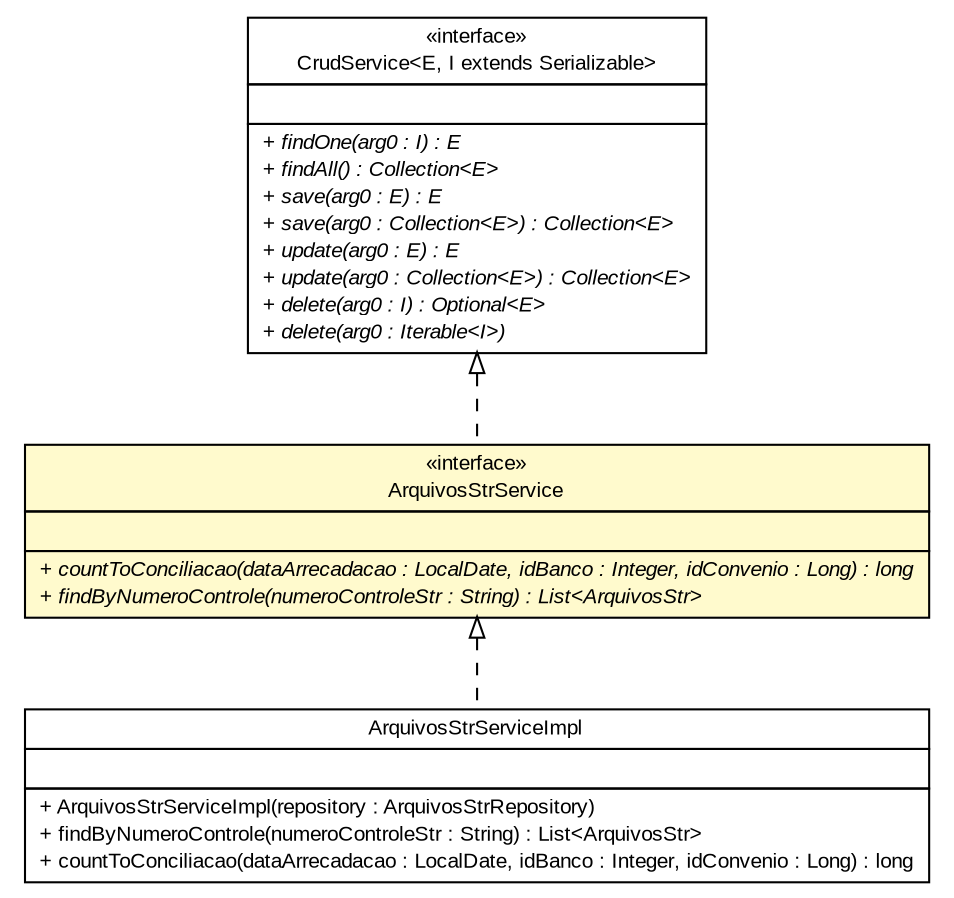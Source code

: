 #!/usr/local/bin/dot
#
# Class diagram 
# Generated by UMLGraph version R5_6 (http://www.umlgraph.org/)
#

digraph G {
	edge [fontname="arial",fontsize=10,labelfontname="arial",labelfontsize=10];
	node [fontname="arial",fontsize=10,shape=plaintext];
	nodesep=0.25;
	ranksep=0.5;
	// br.gov.to.sefaz.arr.processamento.service.ArquivosStrService
	c26077 [label=<<table title="br.gov.to.sefaz.arr.processamento.service.ArquivosStrService" border="0" cellborder="1" cellspacing="0" cellpadding="2" port="p" bgcolor="lemonChiffon" href="./ArquivosStrService.html">
		<tr><td><table border="0" cellspacing="0" cellpadding="1">
<tr><td align="center" balign="center"> &#171;interface&#187; </td></tr>
<tr><td align="center" balign="center"> ArquivosStrService </td></tr>
		</table></td></tr>
		<tr><td><table border="0" cellspacing="0" cellpadding="1">
<tr><td align="left" balign="left">  </td></tr>
		</table></td></tr>
		<tr><td><table border="0" cellspacing="0" cellpadding="1">
<tr><td align="left" balign="left"><font face="arial italic" point-size="10.0"> + countToConciliacao(dataArrecadacao : LocalDate, idBanco : Integer, idConvenio : Long) : long </font></td></tr>
<tr><td align="left" balign="left"><font face="arial italic" point-size="10.0"> + findByNumeroControle(numeroControleStr : String) : List&lt;ArquivosStr&gt; </font></td></tr>
		</table></td></tr>
		</table>>, URL="./ArquivosStrService.html", fontname="arial", fontcolor="black", fontsize=10.0];
	// br.gov.to.sefaz.arr.processamento.service.impl.ArquivosStrServiceImpl
	c26089 [label=<<table title="br.gov.to.sefaz.arr.processamento.service.impl.ArquivosStrServiceImpl" border="0" cellborder="1" cellspacing="0" cellpadding="2" port="p" href="./impl/ArquivosStrServiceImpl.html">
		<tr><td><table border="0" cellspacing="0" cellpadding="1">
<tr><td align="center" balign="center"> ArquivosStrServiceImpl </td></tr>
		</table></td></tr>
		<tr><td><table border="0" cellspacing="0" cellpadding="1">
<tr><td align="left" balign="left">  </td></tr>
		</table></td></tr>
		<tr><td><table border="0" cellspacing="0" cellpadding="1">
<tr><td align="left" balign="left"> + ArquivosStrServiceImpl(repository : ArquivosStrRepository) </td></tr>
<tr><td align="left" balign="left"> + findByNumeroControle(numeroControleStr : String) : List&lt;ArquivosStr&gt; </td></tr>
<tr><td align="left" balign="left"> + countToConciliacao(dataArrecadacao : LocalDate, idBanco : Integer, idConvenio : Long) : long </td></tr>
		</table></td></tr>
		</table>>, URL="./impl/ArquivosStrServiceImpl.html", fontname="arial", fontcolor="black", fontsize=10.0];
	//br.gov.to.sefaz.arr.processamento.service.ArquivosStrService implements br.gov.to.sefaz.business.service.CrudService<E, I extends java.io.Serializable>
	c26132:p -> c26077:p [dir=back,arrowtail=empty,style=dashed];
	//br.gov.to.sefaz.arr.processamento.service.impl.ArquivosStrServiceImpl implements br.gov.to.sefaz.arr.processamento.service.ArquivosStrService
	c26077:p -> c26089:p [dir=back,arrowtail=empty,style=dashed];
	// br.gov.to.sefaz.business.service.CrudService<E, I extends java.io.Serializable>
	c26132 [label=<<table title="br.gov.to.sefaz.business.service.CrudService" border="0" cellborder="1" cellspacing="0" cellpadding="2" port="p" href="http://java.sun.com/j2se/1.4.2/docs/api/br/gov/to/sefaz/business/service/CrudService.html">
		<tr><td><table border="0" cellspacing="0" cellpadding="1">
<tr><td align="center" balign="center"> &#171;interface&#187; </td></tr>
<tr><td align="center" balign="center"> CrudService&lt;E, I extends Serializable&gt; </td></tr>
		</table></td></tr>
		<tr><td><table border="0" cellspacing="0" cellpadding="1">
<tr><td align="left" balign="left">  </td></tr>
		</table></td></tr>
		<tr><td><table border="0" cellspacing="0" cellpadding="1">
<tr><td align="left" balign="left"><font face="arial italic" point-size="10.0"> + findOne(arg0 : I) : E </font></td></tr>
<tr><td align="left" balign="left"><font face="arial italic" point-size="10.0"> + findAll() : Collection&lt;E&gt; </font></td></tr>
<tr><td align="left" balign="left"><font face="arial italic" point-size="10.0"> + save(arg0 : E) : E </font></td></tr>
<tr><td align="left" balign="left"><font face="arial italic" point-size="10.0"> + save(arg0 : Collection&lt;E&gt;) : Collection&lt;E&gt; </font></td></tr>
<tr><td align="left" balign="left"><font face="arial italic" point-size="10.0"> + update(arg0 : E) : E </font></td></tr>
<tr><td align="left" balign="left"><font face="arial italic" point-size="10.0"> + update(arg0 : Collection&lt;E&gt;) : Collection&lt;E&gt; </font></td></tr>
<tr><td align="left" balign="left"><font face="arial italic" point-size="10.0"> + delete(arg0 : I) : Optional&lt;E&gt; </font></td></tr>
<tr><td align="left" balign="left"><font face="arial italic" point-size="10.0"> + delete(arg0 : Iterable&lt;I&gt;) </font></td></tr>
		</table></td></tr>
		</table>>, URL="http://java.sun.com/j2se/1.4.2/docs/api/br/gov/to/sefaz/business/service/CrudService.html", fontname="arial", fontcolor="black", fontsize=10.0];
}

